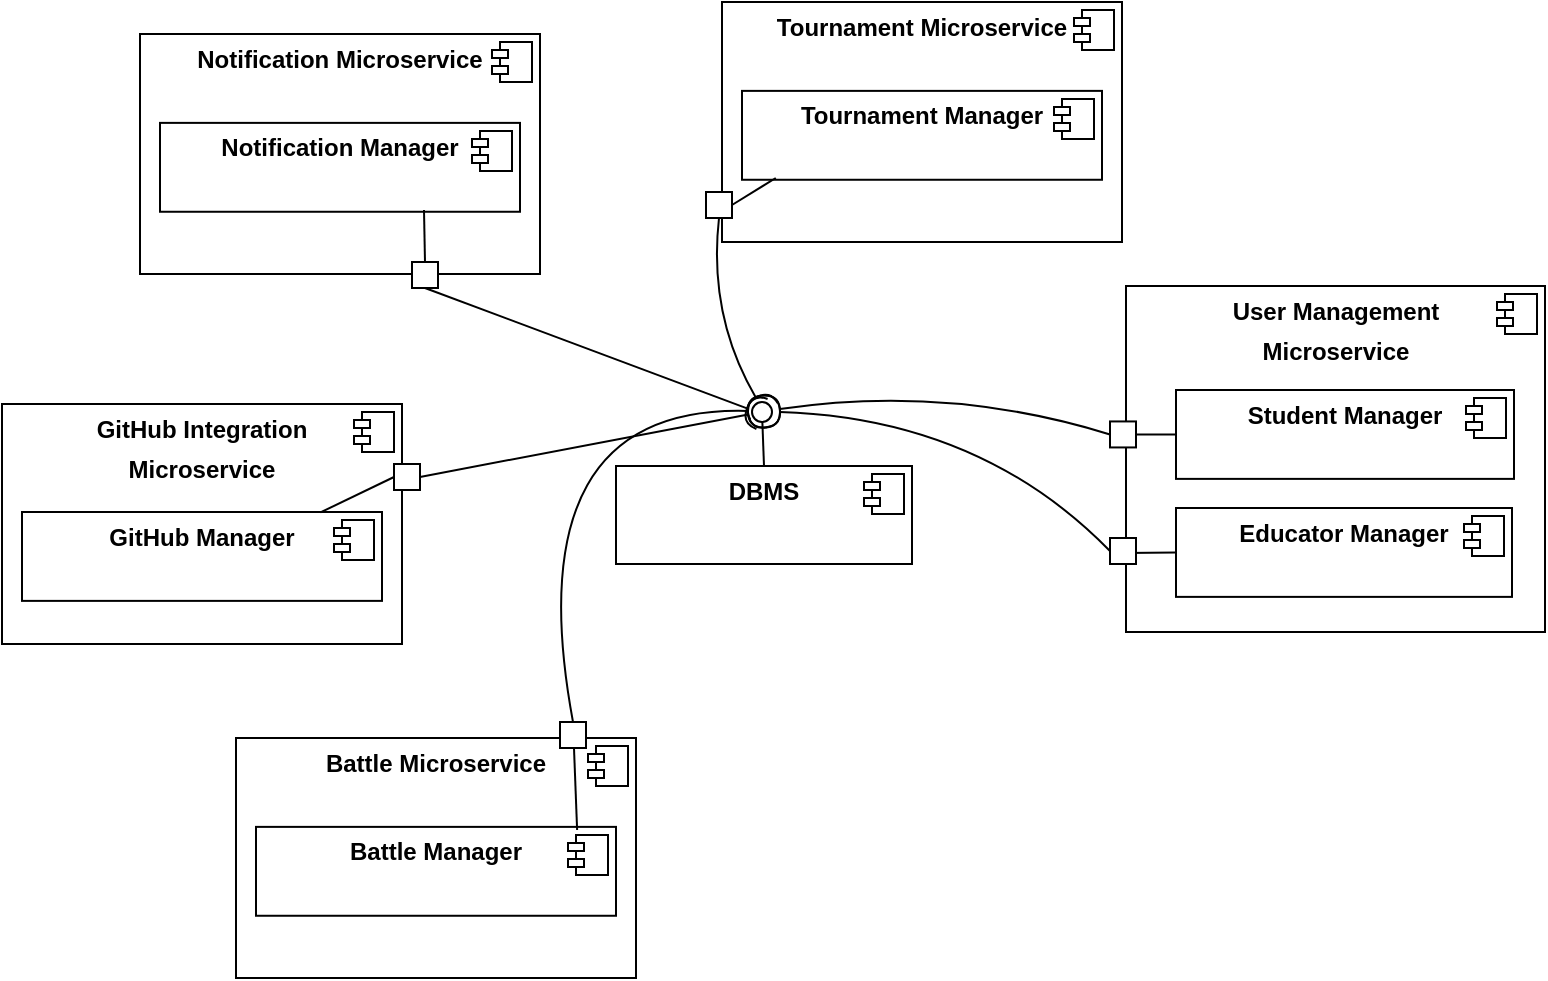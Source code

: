 <mxfile version="22.1.15" type="device">
  <diagram name="Page-1" id="HfxqfDOjrJKGUBvr3fUv">
    <mxGraphModel dx="1036" dy="606" grid="0" gridSize="10" guides="1" tooltips="1" connect="1" arrows="1" fold="1" page="1" pageScale="1" pageWidth="850" pageHeight="1100" math="0" shadow="0">
      <root>
        <mxCell id="0" />
        <mxCell id="1" parent="0" />
        <mxCell id="OuGInldzBYDRyF8YYTj3-1" value="" style="group" vertex="1" connectable="0" parent="1">
          <mxGeometry x="350" y="270" width="190" height="120" as="geometry" />
        </mxCell>
        <mxCell id="OuGInldzBYDRyF8YYTj3-2" value="&lt;p style=&quot;margin:0px;margin-top:6px;text-align:center;&quot;&gt;&lt;b&gt;DBMS&lt;/b&gt;&lt;/p&gt;" style="align=left;overflow=fill;html=1;dropTarget=0;whiteSpace=wrap;" vertex="1" parent="OuGInldzBYDRyF8YYTj3-1">
          <mxGeometry x="9" y="26" width="148" height="49" as="geometry" />
        </mxCell>
        <mxCell id="OuGInldzBYDRyF8YYTj3-3" value="" style="shape=component;jettyWidth=8;jettyHeight=4;" vertex="1" parent="OuGInldzBYDRyF8YYTj3-2">
          <mxGeometry x="1" width="20" height="20" relative="1" as="geometry">
            <mxPoint x="-24" y="4" as="offset" />
          </mxGeometry>
        </mxCell>
        <mxCell id="OuGInldzBYDRyF8YYTj3-6" value="" style="group" vertex="1" connectable="0" parent="1">
          <mxGeometry x="121" y="80" width="200" height="127" as="geometry" />
        </mxCell>
        <mxCell id="OuGInldzBYDRyF8YYTj3-7" value="&lt;p style=&quot;margin:0px;margin-top:6px;text-align:center;&quot;&gt;&lt;b&gt;Notification Microservice&lt;/b&gt;&lt;/p&gt;" style="align=left;overflow=fill;html=1;dropTarget=0;whiteSpace=wrap;" vertex="1" parent="OuGInldzBYDRyF8YYTj3-6">
          <mxGeometry width="200" height="120" as="geometry" />
        </mxCell>
        <mxCell id="OuGInldzBYDRyF8YYTj3-8" value="" style="shape=component;jettyWidth=8;jettyHeight=4;" vertex="1" parent="OuGInldzBYDRyF8YYTj3-7">
          <mxGeometry x="1" width="20" height="20" relative="1" as="geometry">
            <mxPoint x="-24" y="4" as="offset" />
          </mxGeometry>
        </mxCell>
        <mxCell id="OuGInldzBYDRyF8YYTj3-9" value="&lt;p style=&quot;margin:0px;margin-top:6px;text-align:center;&quot;&gt;&lt;b&gt;Notification Manager&lt;/b&gt;&lt;/p&gt;" style="align=left;overflow=fill;html=1;dropTarget=0;whiteSpace=wrap;" vertex="1" parent="OuGInldzBYDRyF8YYTj3-6">
          <mxGeometry x="10" y="44.44" width="180" height="44.44" as="geometry" />
        </mxCell>
        <mxCell id="OuGInldzBYDRyF8YYTj3-10" value="" style="shape=component;jettyWidth=8;jettyHeight=4;" vertex="1" parent="OuGInldzBYDRyF8YYTj3-9">
          <mxGeometry x="1" width="20" height="20" relative="1" as="geometry">
            <mxPoint x="-24" y="4" as="offset" />
          </mxGeometry>
        </mxCell>
        <mxCell id="OuGInldzBYDRyF8YYTj3-11" value="" style="whiteSpace=wrap;html=1;aspect=fixed;" vertex="1" parent="OuGInldzBYDRyF8YYTj3-6">
          <mxGeometry x="136" y="114" width="13" height="13" as="geometry" />
        </mxCell>
        <mxCell id="OuGInldzBYDRyF8YYTj3-15" value="" style="endArrow=none;html=1;rounded=0;exitX=0.5;exitY=0;exitDx=0;exitDy=0;" edge="1" parent="1" source="OuGInldzBYDRyF8YYTj3-11">
          <mxGeometry width="50" height="50" relative="1" as="geometry">
            <mxPoint x="263" y="173" as="sourcePoint" />
            <mxPoint x="263" y="168" as="targetPoint" />
          </mxGeometry>
        </mxCell>
        <mxCell id="OuGInldzBYDRyF8YYTj3-18" value="" style="group" vertex="1" connectable="0" parent="1">
          <mxGeometry x="412" y="64" width="200" height="127" as="geometry" />
        </mxCell>
        <mxCell id="OuGInldzBYDRyF8YYTj3-19" value="&lt;p style=&quot;margin:0px;margin-top:6px;text-align:center;&quot;&gt;&lt;b&gt;Tournament Microservice&lt;/b&gt;&lt;/p&gt;" style="align=left;overflow=fill;html=1;dropTarget=0;whiteSpace=wrap;" vertex="1" parent="OuGInldzBYDRyF8YYTj3-18">
          <mxGeometry width="200" height="120" as="geometry" />
        </mxCell>
        <mxCell id="OuGInldzBYDRyF8YYTj3-20" value="" style="shape=component;jettyWidth=8;jettyHeight=4;" vertex="1" parent="OuGInldzBYDRyF8YYTj3-19">
          <mxGeometry x="1" width="20" height="20" relative="1" as="geometry">
            <mxPoint x="-24" y="4" as="offset" />
          </mxGeometry>
        </mxCell>
        <mxCell id="OuGInldzBYDRyF8YYTj3-21" value="&lt;p style=&quot;margin:0px;margin-top:6px;text-align:center;&quot;&gt;&lt;b&gt;Tournament Manager&lt;/b&gt;&lt;/p&gt;" style="align=left;overflow=fill;html=1;dropTarget=0;whiteSpace=wrap;" vertex="1" parent="OuGInldzBYDRyF8YYTj3-18">
          <mxGeometry x="10" y="44.44" width="180" height="44.44" as="geometry" />
        </mxCell>
        <mxCell id="OuGInldzBYDRyF8YYTj3-22" value="" style="shape=component;jettyWidth=8;jettyHeight=4;" vertex="1" parent="OuGInldzBYDRyF8YYTj3-21">
          <mxGeometry x="1" width="20" height="20" relative="1" as="geometry">
            <mxPoint x="-24" y="4" as="offset" />
          </mxGeometry>
        </mxCell>
        <mxCell id="OuGInldzBYDRyF8YYTj3-25" value="" style="whiteSpace=wrap;html=1;aspect=fixed;" vertex="1" parent="OuGInldzBYDRyF8YYTj3-18">
          <mxGeometry x="-8" y="95" width="13" height="13" as="geometry" />
        </mxCell>
        <mxCell id="OuGInldzBYDRyF8YYTj3-26" value="" style="endArrow=none;html=1;rounded=0;exitX=1;exitY=0.5;exitDx=0;exitDy=0;entryX=0.734;entryY=0.989;entryDx=0;entryDy=0;entryPerimeter=0;" edge="1" parent="OuGInldzBYDRyF8YYTj3-18" source="OuGInldzBYDRyF8YYTj3-25">
          <mxGeometry width="50" height="50" relative="1" as="geometry">
            <mxPoint x="27.88" y="114" as="sourcePoint" />
            <mxPoint x="26.88" y="88" as="targetPoint" />
          </mxGeometry>
        </mxCell>
        <mxCell id="OuGInldzBYDRyF8YYTj3-28" value="" style="ellipse;whiteSpace=wrap;html=1;align=center;aspect=fixed;fillColor=none;strokeColor=none;resizable=0;perimeter=centerPerimeter;rotatable=0;allowArrows=0;points=[];outlineConnect=1;" vertex="1" parent="1">
          <mxGeometry x="606" y="213" width="10" height="10" as="geometry" />
        </mxCell>
        <mxCell id="OuGInldzBYDRyF8YYTj3-29" value="&lt;p style=&quot;margin:0px;margin-top:6px;text-align:center;&quot;&gt;&lt;b&gt;Battle Microservice&lt;/b&gt;&lt;/p&gt;" style="align=left;overflow=fill;html=1;dropTarget=0;whiteSpace=wrap;" vertex="1" parent="1">
          <mxGeometry x="169" y="432" width="200" height="120" as="geometry" />
        </mxCell>
        <mxCell id="OuGInldzBYDRyF8YYTj3-30" value="" style="shape=component;jettyWidth=8;jettyHeight=4;" vertex="1" parent="OuGInldzBYDRyF8YYTj3-29">
          <mxGeometry x="1" width="20" height="20" relative="1" as="geometry">
            <mxPoint x="-24" y="4" as="offset" />
          </mxGeometry>
        </mxCell>
        <mxCell id="OuGInldzBYDRyF8YYTj3-31" value="&lt;p style=&quot;margin:0px;margin-top:6px;text-align:center;&quot;&gt;&lt;b&gt;Battle Manager&lt;/b&gt;&lt;/p&gt;" style="align=left;overflow=fill;html=1;dropTarget=0;whiteSpace=wrap;" vertex="1" parent="1">
          <mxGeometry x="179" y="476.44" width="180" height="44.44" as="geometry" />
        </mxCell>
        <mxCell id="OuGInldzBYDRyF8YYTj3-32" value="" style="shape=component;jettyWidth=8;jettyHeight=4;" vertex="1" parent="OuGInldzBYDRyF8YYTj3-31">
          <mxGeometry x="1" width="20" height="20" relative="1" as="geometry">
            <mxPoint x="-24" y="4" as="offset" />
          </mxGeometry>
        </mxCell>
        <mxCell id="OuGInldzBYDRyF8YYTj3-34" value="" style="ellipse;whiteSpace=wrap;html=1;align=center;aspect=fixed;fillColor=none;strokeColor=none;resizable=0;perimeter=centerPerimeter;rotatable=0;allowArrows=0;points=[];outlineConnect=1;" vertex="1" parent="1">
          <mxGeometry x="279" y="400" width="10" height="10" as="geometry" />
        </mxCell>
        <mxCell id="OuGInldzBYDRyF8YYTj3-35" value="" style="endArrow=none;html=1;rounded=0;exitX=0.5;exitY=0;exitDx=0;exitDy=0;entryX=0.892;entryY=0.036;entryDx=0;entryDy=0;entryPerimeter=0;" edge="1" parent="1" source="OuGInldzBYDRyF8YYTj3-47" target="OuGInldzBYDRyF8YYTj3-31">
          <mxGeometry width="50" height="50" relative="1" as="geometry">
            <mxPoint x="311" y="525" as="sourcePoint" />
            <mxPoint x="311" y="520" as="targetPoint" />
          </mxGeometry>
        </mxCell>
        <mxCell id="OuGInldzBYDRyF8YYTj3-46" value="" style="ellipse;whiteSpace=wrap;html=1;align=center;aspect=fixed;fillColor=none;strokeColor=none;resizable=0;perimeter=centerPerimeter;rotatable=0;allowArrows=0;points=[];outlineConnect=1;" vertex="1" parent="1">
          <mxGeometry x="557" y="355" width="10" height="10" as="geometry" />
        </mxCell>
        <mxCell id="OuGInldzBYDRyF8YYTj3-47" value="" style="whiteSpace=wrap;html=1;aspect=fixed;" vertex="1" parent="1">
          <mxGeometry x="331" y="424" width="13" height="13" as="geometry" />
        </mxCell>
        <mxCell id="OuGInldzBYDRyF8YYTj3-49" value="" style="ellipse;whiteSpace=wrap;html=1;align=center;aspect=fixed;fillColor=none;strokeColor=none;resizable=0;perimeter=centerPerimeter;rotatable=0;allowArrows=0;points=[];outlineConnect=1;" vertex="1" parent="1">
          <mxGeometry x="315" y="335" width="10" height="10" as="geometry" />
        </mxCell>
        <mxCell id="OuGInldzBYDRyF8YYTj3-51" value="" style="ellipse;whiteSpace=wrap;html=1;align=center;aspect=fixed;fillColor=none;strokeColor=none;resizable=0;perimeter=centerPerimeter;rotatable=0;allowArrows=0;points=[];outlineConnect=1;" vertex="1" parent="1">
          <mxGeometry x="536" y="272" width="10" height="10" as="geometry" />
        </mxCell>
        <mxCell id="OuGInldzBYDRyF8YYTj3-52" value="" style="group" vertex="1" connectable="0" parent="1">
          <mxGeometry x="52" y="265" width="209" height="127" as="geometry" />
        </mxCell>
        <mxCell id="OuGInldzBYDRyF8YYTj3-53" value="&lt;p style=&quot;margin:0px;margin-top:6px;text-align:center;&quot;&gt;&lt;b&gt;GitHub Integration&lt;/b&gt;&lt;/p&gt;&lt;p style=&quot;margin:0px;margin-top:6px;text-align:center;&quot;&gt;&lt;b&gt;Microservice&lt;/b&gt;&lt;/p&gt;" style="align=left;overflow=fill;html=1;dropTarget=0;whiteSpace=wrap;" vertex="1" parent="OuGInldzBYDRyF8YYTj3-52">
          <mxGeometry width="200" height="120" as="geometry" />
        </mxCell>
        <mxCell id="OuGInldzBYDRyF8YYTj3-54" value="" style="shape=component;jettyWidth=8;jettyHeight=4;" vertex="1" parent="OuGInldzBYDRyF8YYTj3-53">
          <mxGeometry x="1" width="20" height="20" relative="1" as="geometry">
            <mxPoint x="-24" y="4" as="offset" />
          </mxGeometry>
        </mxCell>
        <mxCell id="OuGInldzBYDRyF8YYTj3-55" value="&lt;p style=&quot;margin:0px;margin-top:6px;text-align:center;&quot;&gt;&lt;b&gt;GitHub Manager&lt;/b&gt;&lt;/p&gt;" style="align=left;overflow=fill;html=1;dropTarget=0;whiteSpace=wrap;" vertex="1" parent="OuGInldzBYDRyF8YYTj3-52">
          <mxGeometry x="10" y="54" width="180" height="44.44" as="geometry" />
        </mxCell>
        <mxCell id="OuGInldzBYDRyF8YYTj3-56" value="" style="shape=component;jettyWidth=8;jettyHeight=4;" vertex="1" parent="OuGInldzBYDRyF8YYTj3-55">
          <mxGeometry x="1" width="20" height="20" relative="1" as="geometry">
            <mxPoint x="-24" y="4" as="offset" />
          </mxGeometry>
        </mxCell>
        <mxCell id="OuGInldzBYDRyF8YYTj3-62" value="" style="whiteSpace=wrap;html=1;aspect=fixed;" vertex="1" parent="OuGInldzBYDRyF8YYTj3-52">
          <mxGeometry x="196" y="30" width="13" height="13" as="geometry" />
        </mxCell>
        <mxCell id="OuGInldzBYDRyF8YYTj3-61" value="" style="endArrow=none;html=1;rounded=0;exitX=0;exitY=0.5;exitDx=0;exitDy=0;entryX=0.829;entryY=0.005;entryDx=0;entryDy=0;entryPerimeter=0;" edge="1" parent="OuGInldzBYDRyF8YYTj3-52" source="OuGInldzBYDRyF8YYTj3-62" target="OuGInldzBYDRyF8YYTj3-55">
          <mxGeometry width="50" height="50" relative="1" as="geometry">
            <mxPoint x="142" y="93" as="sourcePoint" />
            <mxPoint x="142" y="88" as="targetPoint" />
          </mxGeometry>
        </mxCell>
        <mxCell id="OuGInldzBYDRyF8YYTj3-60" value="" style="ellipse;whiteSpace=wrap;html=1;align=center;aspect=fixed;fillColor=none;strokeColor=none;resizable=0;perimeter=centerPerimeter;rotatable=0;allowArrows=0;points=[];outlineConnect=1;" vertex="1" parent="1">
          <mxGeometry x="252" y="234" width="10" height="10" as="geometry" />
        </mxCell>
        <mxCell id="OuGInldzBYDRyF8YYTj3-64" value="" style="ellipse;whiteSpace=wrap;html=1;align=center;aspect=fixed;fillColor=none;strokeColor=none;resizable=0;perimeter=centerPerimeter;rotatable=0;allowArrows=0;points=[];outlineConnect=1;" vertex="1" parent="1">
          <mxGeometry x="224" y="207" width="10" height="10" as="geometry" />
        </mxCell>
        <mxCell id="OuGInldzBYDRyF8YYTj3-66" value="" style="ellipse;whiteSpace=wrap;html=1;align=center;aspect=fixed;fillColor=none;strokeColor=none;resizable=0;perimeter=centerPerimeter;rotatable=0;allowArrows=0;points=[];outlineConnect=1;" vertex="1" parent="1">
          <mxGeometry x="513" y="203" width="10" height="10" as="geometry" />
        </mxCell>
        <mxCell id="OuGInldzBYDRyF8YYTj3-67" value="" style="group" vertex="1" connectable="0" parent="1">
          <mxGeometry x="623" y="206" width="200.5" height="173" as="geometry" />
        </mxCell>
        <mxCell id="OuGInldzBYDRyF8YYTj3-68" value="&lt;p style=&quot;margin:0px;margin-top:6px;text-align:center;&quot;&gt;&lt;b&gt;User Management&lt;/b&gt;&lt;/p&gt;&lt;p style=&quot;margin:0px;margin-top:6px;text-align:center;&quot;&gt;&lt;b&gt;Microservice&lt;/b&gt;&lt;/p&gt;" style="align=left;overflow=fill;html=1;dropTarget=0;whiteSpace=wrap;" vertex="1" parent="OuGInldzBYDRyF8YYTj3-67">
          <mxGeometry x="-9" width="209.5" height="173" as="geometry" />
        </mxCell>
        <mxCell id="OuGInldzBYDRyF8YYTj3-69" value="" style="shape=component;jettyWidth=8;jettyHeight=4;" vertex="1" parent="OuGInldzBYDRyF8YYTj3-68">
          <mxGeometry x="1" width="20" height="20" relative="1" as="geometry">
            <mxPoint x="-24" y="4" as="offset" />
          </mxGeometry>
        </mxCell>
        <mxCell id="OuGInldzBYDRyF8YYTj3-70" value="&lt;p style=&quot;margin:0px;margin-top:6px;text-align:center;&quot;&gt;&lt;b&gt;Student Manager&lt;/b&gt;&lt;/p&gt;" style="align=left;overflow=fill;html=1;dropTarget=0;whiteSpace=wrap;" vertex="1" parent="OuGInldzBYDRyF8YYTj3-67">
          <mxGeometry x="16" y="52" width="169" height="44.44" as="geometry" />
        </mxCell>
        <mxCell id="OuGInldzBYDRyF8YYTj3-71" value="" style="shape=component;jettyWidth=8;jettyHeight=4;" vertex="1" parent="OuGInldzBYDRyF8YYTj3-70">
          <mxGeometry x="1" width="20" height="20" relative="1" as="geometry">
            <mxPoint x="-24" y="4" as="offset" />
          </mxGeometry>
        </mxCell>
        <mxCell id="OuGInldzBYDRyF8YYTj3-72" value="&lt;p style=&quot;margin:0px;margin-top:6px;text-align:center;&quot;&gt;&lt;b&gt;Educator Manager&lt;/b&gt;&lt;/p&gt;" style="align=left;overflow=fill;html=1;dropTarget=0;whiteSpace=wrap;" vertex="1" parent="OuGInldzBYDRyF8YYTj3-67">
          <mxGeometry x="16" y="111" width="168" height="44.44" as="geometry" />
        </mxCell>
        <mxCell id="OuGInldzBYDRyF8YYTj3-73" value="" style="shape=component;jettyWidth=8;jettyHeight=4;" vertex="1" parent="OuGInldzBYDRyF8YYTj3-72">
          <mxGeometry x="1" width="20" height="20" relative="1" as="geometry">
            <mxPoint x="-24" y="4" as="offset" />
          </mxGeometry>
        </mxCell>
        <mxCell id="OuGInldzBYDRyF8YYTj3-74" value="" style="endArrow=none;html=1;rounded=0;entryX=0;entryY=0.5;entryDx=0;entryDy=0;exitX=-0.004;exitY=0.772;exitDx=0;exitDy=0;exitPerimeter=0;" edge="1" parent="OuGInldzBYDRyF8YYTj3-67" source="OuGInldzBYDRyF8YYTj3-68" target="OuGInldzBYDRyF8YYTj3-72">
          <mxGeometry width="50" height="50" relative="1" as="geometry">
            <mxPoint x="-93" y="86" as="sourcePoint" />
            <mxPoint x="-43" y="36" as="targetPoint" />
          </mxGeometry>
        </mxCell>
        <mxCell id="OuGInldzBYDRyF8YYTj3-75" value="" style="ellipse;whiteSpace=wrap;html=1;align=center;aspect=fixed;fillColor=none;strokeColor=none;resizable=0;perimeter=centerPerimeter;rotatable=0;allowArrows=0;points=[];outlineConnect=1;" vertex="1" parent="1">
          <mxGeometry x="376" y="180" width="10" height="10" as="geometry" />
        </mxCell>
        <mxCell id="OuGInldzBYDRyF8YYTj3-76" value="" style="whiteSpace=wrap;html=1;aspect=fixed;" vertex="1" parent="1">
          <mxGeometry x="606" y="273.72" width="13" height="13" as="geometry" />
        </mxCell>
        <mxCell id="OuGInldzBYDRyF8YYTj3-77" value="" style="endArrow=none;html=1;rounded=0;exitX=1;exitY=0.5;exitDx=0;exitDy=0;entryX=0;entryY=0.5;entryDx=0;entryDy=0;" edge="1" parent="1" source="OuGInldzBYDRyF8YYTj3-76" target="OuGInldzBYDRyF8YYTj3-70">
          <mxGeometry width="50" height="50" relative="1" as="geometry">
            <mxPoint x="776" y="307" as="sourcePoint" />
            <mxPoint x="638" y="280" as="targetPoint" />
          </mxGeometry>
        </mxCell>
        <mxCell id="OuGInldzBYDRyF8YYTj3-78" value="" style="whiteSpace=wrap;html=1;aspect=fixed;" vertex="1" parent="1">
          <mxGeometry x="606" y="332" width="13" height="13" as="geometry" />
        </mxCell>
        <mxCell id="OuGInldzBYDRyF8YYTj3-84" value="" style="ellipse;whiteSpace=wrap;html=1;align=center;aspect=fixed;fillColor=none;strokeColor=none;resizable=0;perimeter=centerPerimeter;rotatable=0;allowArrows=0;points=[];outlineConnect=1;" vertex="1" parent="1">
          <mxGeometry x="516" y="307" width="10" height="10" as="geometry" />
        </mxCell>
        <mxCell id="OuGInldzBYDRyF8YYTj3-85" value="" style="ellipse;whiteSpace=wrap;html=1;align=center;aspect=fixed;fillColor=none;strokeColor=none;resizable=0;perimeter=centerPerimeter;rotatable=0;allowArrows=0;points=[];outlineConnect=1;" vertex="1" parent="1">
          <mxGeometry x="316" y="251" width="10" height="10" as="geometry" />
        </mxCell>
        <mxCell id="OuGInldzBYDRyF8YYTj3-87" value="" style="ellipse;whiteSpace=wrap;html=1;align=center;aspect=fixed;fillColor=none;strokeColor=none;resizable=0;perimeter=centerPerimeter;rotatable=0;allowArrows=0;points=[];outlineConnect=1;" vertex="1" parent="1">
          <mxGeometry x="557" y="355" width="10" height="10" as="geometry" />
        </mxCell>
        <mxCell id="OuGInldzBYDRyF8YYTj3-89" value="" style="ellipse;whiteSpace=wrap;html=1;align=center;aspect=fixed;fillColor=none;strokeColor=none;resizable=0;perimeter=centerPerimeter;rotatable=0;allowArrows=0;points=[];outlineConnect=1;" vertex="1" parent="1">
          <mxGeometry x="445" y="368" width="10" height="10" as="geometry" />
        </mxCell>
        <mxCell id="OuGInldzBYDRyF8YYTj3-98" value="" style="ellipse;whiteSpace=wrap;html=1;align=center;aspect=fixed;fillColor=none;strokeColor=none;resizable=0;perimeter=centerPerimeter;rotatable=0;allowArrows=0;points=[];outlineConnect=1;" vertex="1" parent="1">
          <mxGeometry x="425" y="242" width="10" height="10" as="geometry" />
        </mxCell>
        <mxCell id="OuGInldzBYDRyF8YYTj3-100" value="" style="ellipse;whiteSpace=wrap;html=1;align=center;aspect=fixed;fillColor=none;strokeColor=none;resizable=0;perimeter=centerPerimeter;rotatable=0;allowArrows=0;points=[];outlineConnect=1;" vertex="1" parent="1">
          <mxGeometry x="425" y="242" width="10" height="10" as="geometry" />
        </mxCell>
        <mxCell id="OuGInldzBYDRyF8YYTj3-101" value="" style="rounded=0;orthogonalLoop=1;jettySize=auto;html=1;endArrow=halfCircle;endFill=0;endSize=6;strokeWidth=1;sketch=0;fontSize=12;curved=1;exitX=0.5;exitY=1;exitDx=0;exitDy=0;entryX=0.08;entryY=0.434;entryDx=0;entryDy=0;entryPerimeter=0;" edge="1" parent="1" source="OuGInldzBYDRyF8YYTj3-25" target="OuGInldzBYDRyF8YYTj3-115">
          <mxGeometry relative="1" as="geometry">
            <mxPoint x="485" y="278" as="sourcePoint" />
            <Array as="points">
              <mxPoint x="405" y="221" />
            </Array>
            <mxPoint x="428" y="268" as="targetPoint" />
          </mxGeometry>
        </mxCell>
        <mxCell id="OuGInldzBYDRyF8YYTj3-102" value="" style="ellipse;whiteSpace=wrap;html=1;align=center;aspect=fixed;fillColor=none;strokeColor=none;resizable=0;perimeter=centerPerimeter;rotatable=0;allowArrows=0;points=[];outlineConnect=1;" vertex="1" parent="1">
          <mxGeometry x="460" y="273" width="10" height="10" as="geometry" />
        </mxCell>
        <mxCell id="OuGInldzBYDRyF8YYTj3-106" value="" style="ellipse;whiteSpace=wrap;html=1;align=center;aspect=fixed;fillColor=none;strokeColor=none;resizable=0;perimeter=centerPerimeter;rotatable=0;allowArrows=0;points=[];outlineConnect=1;" vertex="1" parent="1">
          <mxGeometry x="250" y="365" width="10" height="10" as="geometry" />
        </mxCell>
        <mxCell id="OuGInldzBYDRyF8YYTj3-107" value="" style="rounded=0;orthogonalLoop=1;jettySize=auto;html=1;endArrow=halfCircle;endFill=0;endSize=6;strokeWidth=1;sketch=0;fontSize=12;curved=1;exitX=0.5;exitY=1;exitDx=0;exitDy=0;" edge="1" parent="1" source="OuGInldzBYDRyF8YYTj3-11">
          <mxGeometry relative="1" as="geometry">
            <mxPoint x="360" y="268" as="sourcePoint" />
            <mxPoint x="432" y="270" as="targetPoint" />
          </mxGeometry>
        </mxCell>
        <mxCell id="OuGInldzBYDRyF8YYTj3-108" value="" style="ellipse;whiteSpace=wrap;html=1;align=center;aspect=fixed;fillColor=none;strokeColor=none;resizable=0;perimeter=centerPerimeter;rotatable=0;allowArrows=0;points=[];outlineConnect=1;" vertex="1" parent="1">
          <mxGeometry x="335" y="263" width="10" height="10" as="geometry" />
        </mxCell>
        <mxCell id="OuGInldzBYDRyF8YYTj3-110" value="" style="ellipse;whiteSpace=wrap;html=1;align=center;aspect=fixed;fillColor=none;strokeColor=none;resizable=0;perimeter=centerPerimeter;rotatable=0;allowArrows=0;points=[];outlineConnect=1;" vertex="1" parent="1">
          <mxGeometry x="431" y="332" width="10" height="10" as="geometry" />
        </mxCell>
        <mxCell id="OuGInldzBYDRyF8YYTj3-112" value="" style="ellipse;whiteSpace=wrap;html=1;align=center;aspect=fixed;fillColor=none;strokeColor=none;resizable=0;perimeter=centerPerimeter;rotatable=0;allowArrows=0;points=[];outlineConnect=1;" vertex="1" parent="1">
          <mxGeometry x="441" y="224" width="10" height="10" as="geometry" />
        </mxCell>
        <mxCell id="OuGInldzBYDRyF8YYTj3-114" value="" style="rounded=0;orthogonalLoop=1;jettySize=auto;html=1;endArrow=oval;endFill=0;sketch=0;sourcePerimeterSpacing=0;targetPerimeterSpacing=0;endSize=10;exitX=0.5;exitY=0;exitDx=0;exitDy=0;" edge="1" parent="1" source="OuGInldzBYDRyF8YYTj3-2">
          <mxGeometry relative="1" as="geometry">
            <mxPoint x="403" y="314" as="sourcePoint" />
            <mxPoint x="432" y="269" as="targetPoint" />
          </mxGeometry>
        </mxCell>
        <mxCell id="OuGInldzBYDRyF8YYTj3-115" value="" style="ellipse;whiteSpace=wrap;html=1;align=center;aspect=fixed;fillColor=none;strokeColor=none;resizable=0;perimeter=centerPerimeter;rotatable=0;allowArrows=0;points=[];outlineConnect=1;" vertex="1" parent="1">
          <mxGeometry x="428" y="263.72" width="10" height="10" as="geometry" />
        </mxCell>
        <mxCell id="OuGInldzBYDRyF8YYTj3-116" value="" style="rounded=0;orthogonalLoop=1;jettySize=auto;html=1;endArrow=halfCircle;endFill=0;endSize=6;strokeWidth=1;sketch=0;fontSize=12;curved=1;entryX=0.263;entryY=0.159;entryDx=0;entryDy=0;entryPerimeter=0;exitX=0;exitY=0.5;exitDx=0;exitDy=0;" edge="1" target="OuGInldzBYDRyF8YYTj3-115" parent="1" source="OuGInldzBYDRyF8YYTj3-76">
          <mxGeometry relative="1" as="geometry">
            <mxPoint x="418" y="275" as="sourcePoint" />
            <Array as="points">
              <mxPoint x="525" y="255" />
            </Array>
          </mxGeometry>
        </mxCell>
        <mxCell id="OuGInldzBYDRyF8YYTj3-117" value="" style="ellipse;whiteSpace=wrap;html=1;align=center;aspect=fixed;fillColor=none;strokeColor=none;resizable=0;perimeter=centerPerimeter;rotatable=0;allowArrows=0;points=[];outlineConnect=1;" vertex="1" parent="1">
          <mxGeometry x="393" y="270" width="10" height="10" as="geometry" />
        </mxCell>
        <mxCell id="OuGInldzBYDRyF8YYTj3-118" value="" style="rounded=0;orthogonalLoop=1;jettySize=auto;html=1;endArrow=halfCircle;endFill=0;endSize=6;strokeWidth=1;sketch=0;fontSize=12;curved=1;exitX=0;exitY=0.5;exitDx=0;exitDy=0;" edge="1" target="OuGInldzBYDRyF8YYTj3-115" parent="1" source="OuGInldzBYDRyF8YYTj3-78">
          <mxGeometry relative="1" as="geometry">
            <mxPoint x="418" y="275" as="sourcePoint" />
            <Array as="points">
              <mxPoint x="541" y="272" />
            </Array>
          </mxGeometry>
        </mxCell>
        <mxCell id="OuGInldzBYDRyF8YYTj3-119" value="" style="ellipse;whiteSpace=wrap;html=1;align=center;aspect=fixed;fillColor=none;strokeColor=none;resizable=0;perimeter=centerPerimeter;rotatable=0;allowArrows=0;points=[];outlineConnect=1;" vertex="1" parent="1">
          <mxGeometry x="393" y="270" width="10" height="10" as="geometry" />
        </mxCell>
        <mxCell id="OuGInldzBYDRyF8YYTj3-120" value="" style="rounded=0;orthogonalLoop=1;jettySize=auto;html=1;endArrow=halfCircle;endFill=0;endSize=6;strokeWidth=1;sketch=0;fontSize=12;curved=1;exitX=0.5;exitY=0;exitDx=0;exitDy=0;" edge="1" target="OuGInldzBYDRyF8YYTj3-115" parent="1" source="OuGInldzBYDRyF8YYTj3-47">
          <mxGeometry relative="1" as="geometry">
            <mxPoint x="418" y="389" as="sourcePoint" />
            <Array as="points">
              <mxPoint x="308" y="265" />
            </Array>
          </mxGeometry>
        </mxCell>
        <mxCell id="OuGInldzBYDRyF8YYTj3-121" value="" style="ellipse;whiteSpace=wrap;html=1;align=center;aspect=fixed;fillColor=none;strokeColor=none;resizable=0;perimeter=centerPerimeter;rotatable=0;allowArrows=0;points=[];outlineConnect=1;" vertex="1" parent="1">
          <mxGeometry x="393" y="384" width="10" height="10" as="geometry" />
        </mxCell>
        <mxCell id="OuGInldzBYDRyF8YYTj3-122" value="" style="rounded=0;orthogonalLoop=1;jettySize=auto;html=1;endArrow=halfCircle;endFill=0;endSize=6;strokeWidth=1;sketch=0;fontSize=12;curved=1;exitX=1;exitY=0.5;exitDx=0;exitDy=0;entryX=0.062;entryY=0.862;entryDx=0;entryDy=0;entryPerimeter=0;" edge="1" target="OuGInldzBYDRyF8YYTj3-115" parent="1" source="OuGInldzBYDRyF8YYTj3-62">
          <mxGeometry relative="1" as="geometry">
            <mxPoint x="347" y="249" as="sourcePoint" />
            <mxPoint x="431" y="270" as="targetPoint" />
          </mxGeometry>
        </mxCell>
        <mxCell id="OuGInldzBYDRyF8YYTj3-123" value="" style="ellipse;whiteSpace=wrap;html=1;align=center;aspect=fixed;fillColor=none;strokeColor=none;resizable=0;perimeter=centerPerimeter;rotatable=0;allowArrows=0;points=[];outlineConnect=1;" vertex="1" parent="1">
          <mxGeometry x="322" y="244" width="10" height="10" as="geometry" />
        </mxCell>
      </root>
    </mxGraphModel>
  </diagram>
</mxfile>
